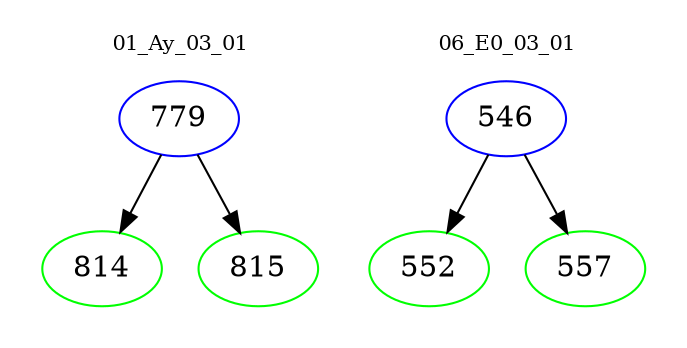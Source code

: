 digraph{
subgraph cluster_0 {
color = white
label = "01_Ay_03_01";
fontsize=10;
T0_779 [label="779", color="blue"]
T0_779 -> T0_814 [color="black"]
T0_814 [label="814", color="green"]
T0_779 -> T0_815 [color="black"]
T0_815 [label="815", color="green"]
}
subgraph cluster_1 {
color = white
label = "06_E0_03_01";
fontsize=10;
T1_546 [label="546", color="blue"]
T1_546 -> T1_552 [color="black"]
T1_552 [label="552", color="green"]
T1_546 -> T1_557 [color="black"]
T1_557 [label="557", color="green"]
}
}
